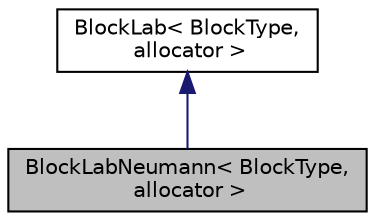 digraph "BlockLabNeumann&lt; BlockType, allocator &gt;"
{
  edge [fontname="Helvetica",fontsize="10",labelfontname="Helvetica",labelfontsize="10"];
  node [fontname="Helvetica",fontsize="10",shape=record];
  Node1 [label="BlockLabNeumann\< BlockType,\l allocator \>",height=0.2,width=0.4,color="black", fillcolor="grey75", style="filled", fontcolor="black"];
  Node2 -> Node1 [dir="back",color="midnightblue",fontsize="10",style="solid"];
  Node2 [label="BlockLab\< BlockType,\l allocator \>",height=0.2,width=0.4,color="black", fillcolor="white", style="filled",URL="$class_block_lab.html"];
}
